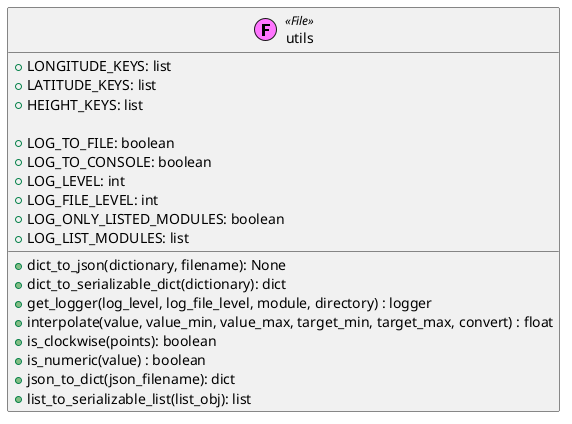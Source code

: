 @startuml
!$file = "(F,#ff75ff) File"
class utils <<$file>> {
    + LONGITUDE_KEYS: list
    + LATITUDE_KEYS: list
    + HEIGHT_KEYS: list

    + LOG_TO_FILE: boolean
    + LOG_TO_CONSOLE: boolean
    + LOG_LEVEL: int
    + LOG_FILE_LEVEL: int
    + LOG_ONLY_LISTED_MODULES: boolean
    + LOG_LIST_MODULES: list

    + dict_to_json(dictionary, filename): None
    + dict_to_serializable_dict(dictionary): dict
    + get_logger(log_level, log_file_level, module, directory) : logger
    + interpolate(value, value_min, value_max, target_min, target_max, convert) : float
    + is_clockwise(points): boolean
    + is_numeric(value) : boolean
    + json_to_dict(json_filename): dict
    + list_to_serializable_list(list_obj): list
}
@enduml